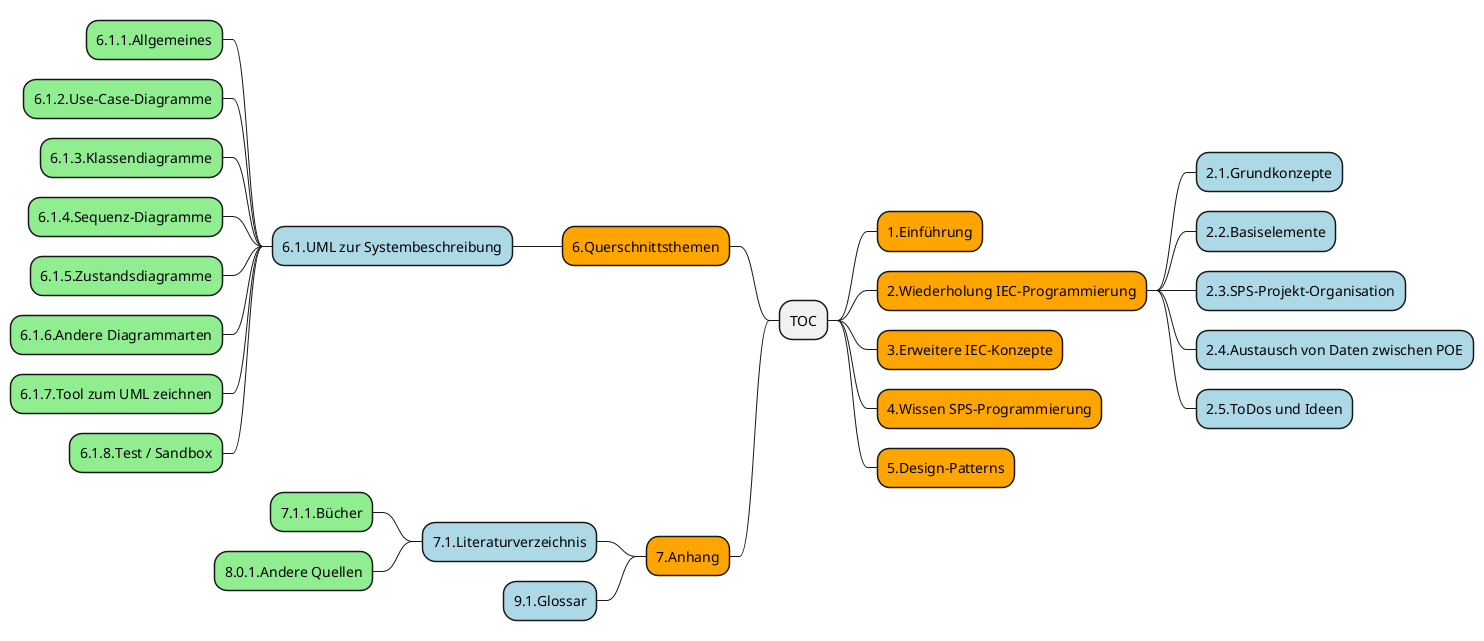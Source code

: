 @startmindmap
* TOC
**[#Orange] 1.Einführung
**[#Orange] 2.Wiederholung IEC-Programmierung
***[#lightblue] 2.1.Grundkonzepte
***[#lightblue] 2.2.Basiselemente
***[#lightblue] 2.3.SPS-Projekt-Organisation
***[#lightblue] 2.4.Austausch von Daten zwischen POE
***[#lightblue] 2.5.ToDos und Ideen
**[#Orange] 3.Erweitere IEC-Konzepte
**[#Orange] 4.Wissen SPS-Programmierung
**[#Orange] 5.Design-Patterns
left side
**[#Orange] 6.Querschnittsthemen
***[#lightblue] 6.1.UML zur Systembeschreibung
****[#lightgreen] 6.1.1.Allgemeines
****[#lightgreen] 6.1.2.Use-Case-Diagramme
****[#lightgreen] 6.1.3.Klassendiagramme
****[#lightgreen] 6.1.4.Sequenz-Diagramme
****[#lightgreen] 6.1.5.Zustandsdiagramme
****[#lightgreen] 6.1.6.Andere Diagrammarten
****[#lightgreen] 6.1.7.Tool zum UML zeichnen
****[#lightgreen] 6.1.8.Test / Sandbox
**[#Orange] 7.Anhang
***[#lightblue] 7.1.Literaturverzeichnis
****[#lightgreen] 7.1.1.Bücher
****[#lightgreen] 8.0.1.Andere Quellen
***[#lightblue] 9.1.Glossar
@endmindmap
